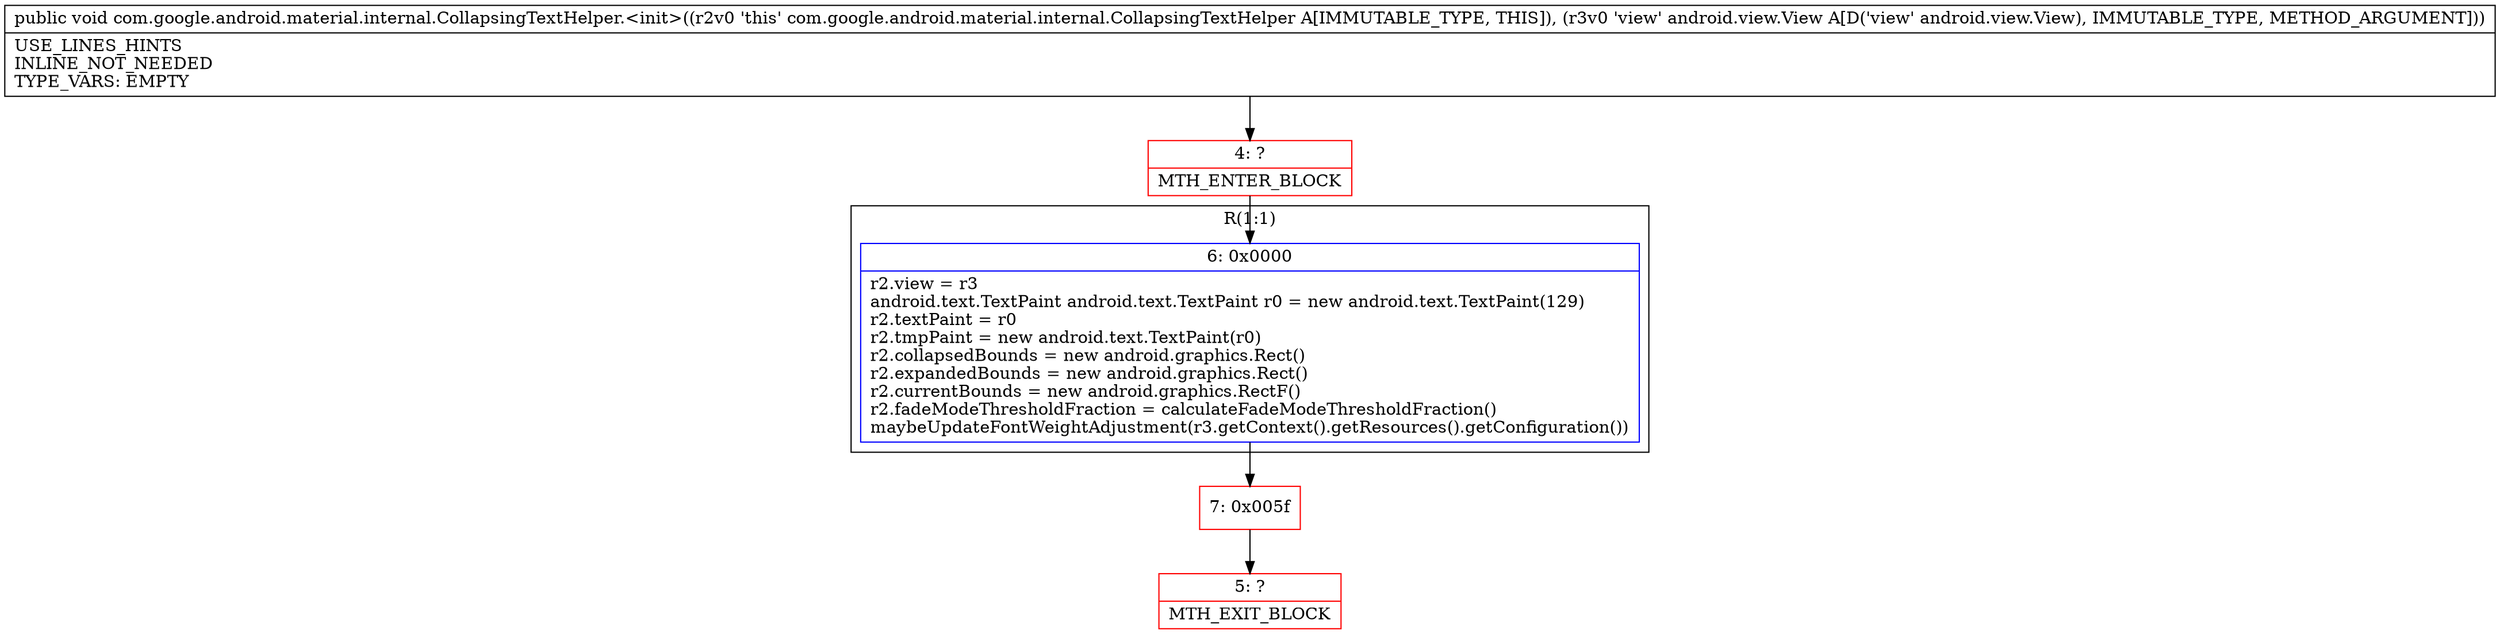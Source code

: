 digraph "CFG forcom.google.android.material.internal.CollapsingTextHelper.\<init\>(Landroid\/view\/View;)V" {
subgraph cluster_Region_617881016 {
label = "R(1:1)";
node [shape=record,color=blue];
Node_6 [shape=record,label="{6\:\ 0x0000|r2.view = r3\landroid.text.TextPaint android.text.TextPaint r0 = new android.text.TextPaint(129)\lr2.textPaint = r0\lr2.tmpPaint = new android.text.TextPaint(r0)\lr2.collapsedBounds = new android.graphics.Rect()\lr2.expandedBounds = new android.graphics.Rect()\lr2.currentBounds = new android.graphics.RectF()\lr2.fadeModeThresholdFraction = calculateFadeModeThresholdFraction()\lmaybeUpdateFontWeightAdjustment(r3.getContext().getResources().getConfiguration())\l}"];
}
Node_4 [shape=record,color=red,label="{4\:\ ?|MTH_ENTER_BLOCK\l}"];
Node_7 [shape=record,color=red,label="{7\:\ 0x005f}"];
Node_5 [shape=record,color=red,label="{5\:\ ?|MTH_EXIT_BLOCK\l}"];
MethodNode[shape=record,label="{public void com.google.android.material.internal.CollapsingTextHelper.\<init\>((r2v0 'this' com.google.android.material.internal.CollapsingTextHelper A[IMMUTABLE_TYPE, THIS]), (r3v0 'view' android.view.View A[D('view' android.view.View), IMMUTABLE_TYPE, METHOD_ARGUMENT]))  | USE_LINES_HINTS\lINLINE_NOT_NEEDED\lTYPE_VARS: EMPTY\l}"];
MethodNode -> Node_4;Node_6 -> Node_7;
Node_4 -> Node_6;
Node_7 -> Node_5;
}


